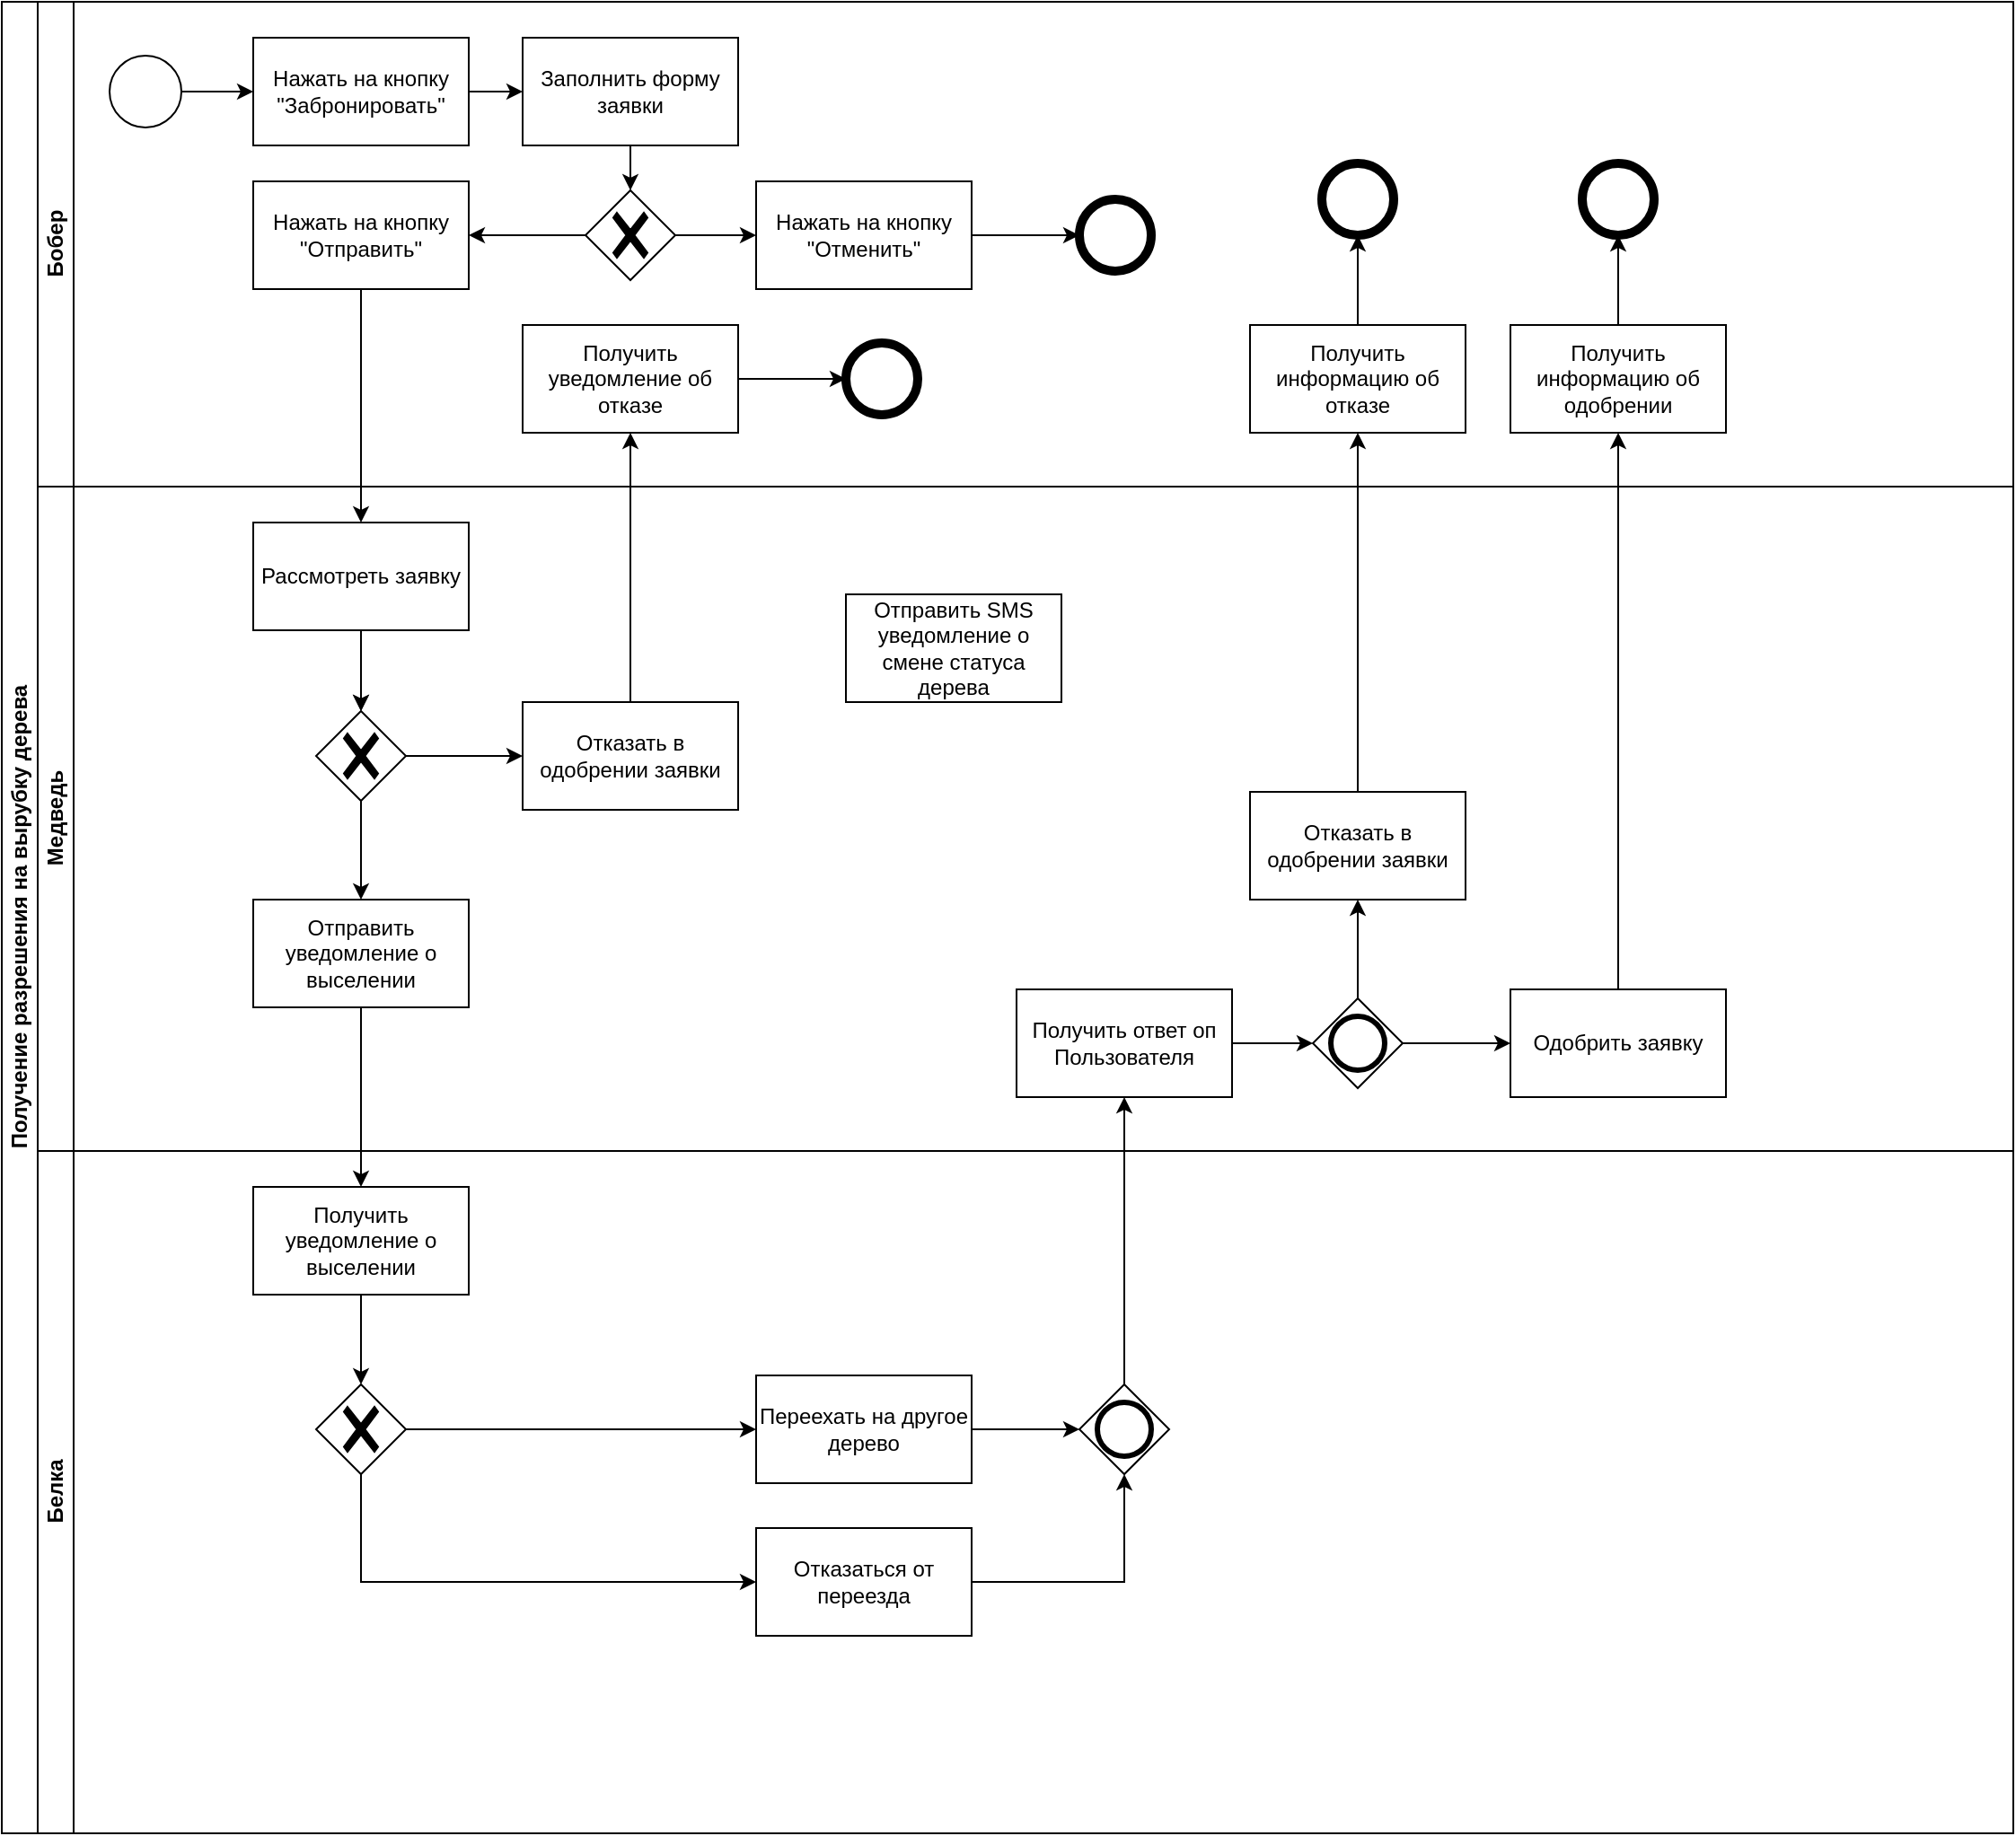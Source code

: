 <mxfile version="24.8.3">
  <diagram name="Страница — 1" id="KvEhokAzdYMyiAQhUvKC">
    <mxGraphModel dx="756" dy="629" grid="1" gridSize="10" guides="1" tooltips="1" connect="1" arrows="1" fold="1" page="1" pageScale="1" pageWidth="1654" pageHeight="1169" math="0" shadow="0">
      <root>
        <mxCell id="0" />
        <mxCell id="1" parent="0" />
        <mxCell id="vvhtIy6VccE0VMpwj7qD-1" value="Получение разрешения на вырубку дерева" style="swimlane;html=1;childLayout=stackLayout;resizeParent=1;resizeParentMax=0;horizontal=0;startSize=20;horizontalStack=0;" vertex="1" parent="1">
          <mxGeometry x="30" y="40" width="1120" height="1020" as="geometry" />
        </mxCell>
        <mxCell id="vvhtIy6VccE0VMpwj7qD-2" value="Бобер" style="swimlane;html=1;startSize=20;horizontal=0;" vertex="1" parent="vvhtIy6VccE0VMpwj7qD-1">
          <mxGeometry x="20" width="1100" height="270" as="geometry" />
        </mxCell>
        <mxCell id="vvhtIy6VccE0VMpwj7qD-3" value="" style="edgeStyle=orthogonalEdgeStyle;rounded=0;orthogonalLoop=1;jettySize=auto;html=1;" edge="1" parent="vvhtIy6VccE0VMpwj7qD-2" source="vvhtIy6VccE0VMpwj7qD-4" target="vvhtIy6VccE0VMpwj7qD-5">
          <mxGeometry relative="1" as="geometry" />
        </mxCell>
        <mxCell id="vvhtIy6VccE0VMpwj7qD-4" value="" style="ellipse;whiteSpace=wrap;html=1;" vertex="1" parent="vvhtIy6VccE0VMpwj7qD-2">
          <mxGeometry x="40" y="30" width="40" height="40" as="geometry" />
        </mxCell>
        <mxCell id="vvhtIy6VccE0VMpwj7qD-5" value="Нажать на кнопку &quot;Забронировать&quot;" style="rounded=0;whiteSpace=wrap;html=1;fontFamily=Helvetica;fontSize=12;fontColor=#000000;align=center;" vertex="1" parent="vvhtIy6VccE0VMpwj7qD-2">
          <mxGeometry x="120" y="20" width="120" height="60" as="geometry" />
        </mxCell>
        <mxCell id="vvhtIy6VccE0VMpwj7qD-6" value="" style="ellipse;whiteSpace=wrap;html=1;strokeWidth=5;" vertex="1" parent="vvhtIy6VccE0VMpwj7qD-2">
          <mxGeometry x="580" y="110" width="40" height="40" as="geometry" />
        </mxCell>
        <mxCell id="vvhtIy6VccE0VMpwj7qD-7" value="Заполнить форму заявки" style="rounded=0;whiteSpace=wrap;html=1;fontFamily=Helvetica;fontSize=12;fontColor=#000000;align=center;" vertex="1" parent="vvhtIy6VccE0VMpwj7qD-2">
          <mxGeometry x="270" y="20" width="120" height="60" as="geometry" />
        </mxCell>
        <mxCell id="vvhtIy6VccE0VMpwj7qD-8" value="" style="endArrow=classic;html=1;rounded=0;exitX=1;exitY=0.5;exitDx=0;exitDy=0;entryX=0;entryY=0.5;entryDx=0;entryDy=0;" edge="1" parent="vvhtIy6VccE0VMpwj7qD-2" source="vvhtIy6VccE0VMpwj7qD-5" target="vvhtIy6VccE0VMpwj7qD-7">
          <mxGeometry width="50" height="50" relative="1" as="geometry">
            <mxPoint x="270" y="200" as="sourcePoint" />
            <mxPoint x="320" y="150" as="targetPoint" />
          </mxGeometry>
        </mxCell>
        <mxCell id="vvhtIy6VccE0VMpwj7qD-9" value="Нажать на кнопку &quot;Отправить&quot;" style="rounded=0;whiteSpace=wrap;html=1;fontFamily=Helvetica;fontSize=12;fontColor=#000000;align=center;" vertex="1" parent="vvhtIy6VccE0VMpwj7qD-2">
          <mxGeometry x="120" y="100" width="120" height="60" as="geometry" />
        </mxCell>
        <mxCell id="vvhtIy6VccE0VMpwj7qD-10" value="" style="points=[[0.25,0.25,0],[0.5,0,0],[0.75,0.25,0],[1,0.5,0],[0.75,0.75,0],[0.5,1,0],[0.25,0.75,0],[0,0.5,0]];shape=mxgraph.bpmn.gateway2;html=1;verticalLabelPosition=bottom;labelBackgroundColor=#ffffff;verticalAlign=top;align=center;perimeter=rhombusPerimeter;outlineConnect=0;outline=none;symbol=none;gwType=exclusive;" vertex="1" parent="vvhtIy6VccE0VMpwj7qD-2">
          <mxGeometry x="305" y="105" width="50" height="50" as="geometry" />
        </mxCell>
        <mxCell id="vvhtIy6VccE0VMpwj7qD-11" value="" style="endArrow=classic;html=1;rounded=0;exitX=0.5;exitY=1;exitDx=0;exitDy=0;" edge="1" parent="vvhtIy6VccE0VMpwj7qD-2" source="vvhtIy6VccE0VMpwj7qD-7" target="vvhtIy6VccE0VMpwj7qD-10">
          <mxGeometry width="50" height="50" relative="1" as="geometry">
            <mxPoint x="270" y="200" as="sourcePoint" />
            <mxPoint x="330" y="110" as="targetPoint" />
          </mxGeometry>
        </mxCell>
        <mxCell id="vvhtIy6VccE0VMpwj7qD-12" value="" style="endArrow=classic;html=1;rounded=0;entryX=1;entryY=0.5;entryDx=0;entryDy=0;exitX=0;exitY=0.5;exitDx=0;exitDy=0;exitPerimeter=0;" edge="1" parent="vvhtIy6VccE0VMpwj7qD-2" source="vvhtIy6VccE0VMpwj7qD-10" target="vvhtIy6VccE0VMpwj7qD-9">
          <mxGeometry width="50" height="50" relative="1" as="geometry">
            <mxPoint x="270" y="200" as="sourcePoint" />
            <mxPoint x="320" y="150" as="targetPoint" />
          </mxGeometry>
        </mxCell>
        <mxCell id="vvhtIy6VccE0VMpwj7qD-13" value="" style="endArrow=classic;html=1;rounded=0;entryX=0;entryY=0.5;entryDx=0;entryDy=0;exitX=1;exitY=0.5;exitDx=0;exitDy=0;" edge="1" parent="vvhtIy6VccE0VMpwj7qD-2" source="vvhtIy6VccE0VMpwj7qD-17" target="vvhtIy6VccE0VMpwj7qD-6">
          <mxGeometry width="50" height="50" relative="1" as="geometry">
            <mxPoint x="460" y="130" as="sourcePoint" />
            <mxPoint x="320" y="150" as="targetPoint" />
          </mxGeometry>
        </mxCell>
        <mxCell id="vvhtIy6VccE0VMpwj7qD-15" value="" style="ellipse;whiteSpace=wrap;html=1;strokeWidth=5;" vertex="1" parent="vvhtIy6VccE0VMpwj7qD-2">
          <mxGeometry x="715" y="90" width="40" height="40" as="geometry" />
        </mxCell>
        <mxCell id="vvhtIy6VccE0VMpwj7qD-16" value="" style="endArrow=classic;html=1;rounded=0;exitX=0.5;exitY=0;exitDx=0;exitDy=0;entryX=0.5;entryY=1;entryDx=0;entryDy=0;" edge="1" parent="vvhtIy6VccE0VMpwj7qD-2" source="vvhtIy6VccE0VMpwj7qD-36" target="vvhtIy6VccE0VMpwj7qD-15">
          <mxGeometry width="50" height="50" relative="1" as="geometry">
            <mxPoint x="815" y="135" as="sourcePoint" />
            <mxPoint x="980" y="190" as="targetPoint" />
          </mxGeometry>
        </mxCell>
        <mxCell id="vvhtIy6VccE0VMpwj7qD-17" value="Нажать на кнопку &quot;Отменить&quot;" style="rounded=0;whiteSpace=wrap;html=1;fontFamily=Helvetica;fontSize=12;fontColor=#000000;align=center;" vertex="1" parent="vvhtIy6VccE0VMpwj7qD-2">
          <mxGeometry x="400" y="100" width="120" height="60" as="geometry" />
        </mxCell>
        <mxCell id="vvhtIy6VccE0VMpwj7qD-18" value="" style="endArrow=classic;html=1;rounded=0;exitX=1;exitY=0.5;exitDx=0;exitDy=0;exitPerimeter=0;entryX=0;entryY=0.5;entryDx=0;entryDy=0;" edge="1" parent="vvhtIy6VccE0VMpwj7qD-2" source="vvhtIy6VccE0VMpwj7qD-10" target="vvhtIy6VccE0VMpwj7qD-17">
          <mxGeometry width="50" height="50" relative="1" as="geometry">
            <mxPoint x="310" y="350" as="sourcePoint" />
            <mxPoint x="360" y="300" as="targetPoint" />
          </mxGeometry>
        </mxCell>
        <mxCell id="vvhtIy6VccE0VMpwj7qD-66" value="Получить уведомление об отказе" style="rounded=0;whiteSpace=wrap;html=1;fontFamily=Helvetica;fontSize=12;fontColor=#000000;align=center;" vertex="1" parent="vvhtIy6VccE0VMpwj7qD-2">
          <mxGeometry x="270" y="180" width="120" height="60" as="geometry" />
        </mxCell>
        <mxCell id="vvhtIy6VccE0VMpwj7qD-26" value="" style="ellipse;whiteSpace=wrap;html=1;strokeWidth=5;" vertex="1" parent="vvhtIy6VccE0VMpwj7qD-2">
          <mxGeometry x="450" y="190" width="40" height="40" as="geometry" />
        </mxCell>
        <mxCell id="vvhtIy6VccE0VMpwj7qD-68" value="" style="endArrow=classic;html=1;rounded=0;exitX=1;exitY=0.5;exitDx=0;exitDy=0;entryX=0;entryY=0.5;entryDx=0;entryDy=0;" edge="1" parent="vvhtIy6VccE0VMpwj7qD-2" source="vvhtIy6VccE0VMpwj7qD-66" target="vvhtIy6VccE0VMpwj7qD-26">
          <mxGeometry width="50" height="50" relative="1" as="geometry">
            <mxPoint x="280" y="330" as="sourcePoint" />
            <mxPoint x="330" y="280" as="targetPoint" />
          </mxGeometry>
        </mxCell>
        <mxCell id="vvhtIy6VccE0VMpwj7qD-36" value="Получить информацию об отказе" style="rounded=0;whiteSpace=wrap;html=1;fontFamily=Helvetica;fontSize=12;fontColor=#000000;align=center;" vertex="1" parent="vvhtIy6VccE0VMpwj7qD-2">
          <mxGeometry x="675" y="180" width="120" height="60" as="geometry" />
        </mxCell>
        <mxCell id="vvhtIy6VccE0VMpwj7qD-78" value="Получить информацию об одобрении" style="rounded=0;whiteSpace=wrap;html=1;fontFamily=Helvetica;fontSize=12;fontColor=#000000;align=center;" vertex="1" parent="vvhtIy6VccE0VMpwj7qD-2">
          <mxGeometry x="820" y="180" width="120" height="60" as="geometry" />
        </mxCell>
        <mxCell id="vvhtIy6VccE0VMpwj7qD-80" value="" style="ellipse;whiteSpace=wrap;html=1;strokeWidth=5;" vertex="1" parent="vvhtIy6VccE0VMpwj7qD-2">
          <mxGeometry x="860" y="90" width="40" height="40" as="geometry" />
        </mxCell>
        <mxCell id="vvhtIy6VccE0VMpwj7qD-81" value="" style="endArrow=classic;html=1;rounded=0;exitX=0.5;exitY=0;exitDx=0;exitDy=0;entryX=0.5;entryY=1;entryDx=0;entryDy=0;" edge="1" parent="vvhtIy6VccE0VMpwj7qD-2" source="vvhtIy6VccE0VMpwj7qD-78" target="vvhtIy6VccE0VMpwj7qD-80">
          <mxGeometry width="50" height="50" relative="1" as="geometry">
            <mxPoint x="580" y="270" as="sourcePoint" />
            <mxPoint x="630" y="220" as="targetPoint" />
          </mxGeometry>
        </mxCell>
        <mxCell id="vvhtIy6VccE0VMpwj7qD-19" value="" style="endArrow=classic;html=1;rounded=0;exitX=0.5;exitY=1;exitDx=0;exitDy=0;" edge="1" parent="vvhtIy6VccE0VMpwj7qD-1" source="vvhtIy6VccE0VMpwj7qD-9" target="vvhtIy6VccE0VMpwj7qD-23">
          <mxGeometry width="50" height="50" relative="1" as="geometry">
            <mxPoint x="290" y="200" as="sourcePoint" />
            <mxPoint x="340" y="150" as="targetPoint" />
          </mxGeometry>
        </mxCell>
        <mxCell id="vvhtIy6VccE0VMpwj7qD-20" value="" style="endArrow=classic;html=1;rounded=0;exitX=0.5;exitY=1;exitDx=0;exitDy=0;entryX=0.5;entryY=0;entryDx=0;entryDy=0;" edge="1" parent="vvhtIy6VccE0VMpwj7qD-1" source="vvhtIy6VccE0VMpwj7qD-32" target="vvhtIy6VccE0VMpwj7qD-46">
          <mxGeometry width="50" height="50" relative="1" as="geometry">
            <mxPoint x="290" y="540" as="sourcePoint" />
            <mxPoint x="340" y="490" as="targetPoint" />
          </mxGeometry>
        </mxCell>
        <mxCell id="vvhtIy6VccE0VMpwj7qD-21" value="Медведь" style="swimlane;html=1;startSize=20;horizontal=0;" vertex="1" parent="vvhtIy6VccE0VMpwj7qD-1">
          <mxGeometry x="20" y="270" width="1100" height="370" as="geometry" />
        </mxCell>
        <mxCell id="vvhtIy6VccE0VMpwj7qD-22" value="" style="edgeStyle=orthogonalEdgeStyle;rounded=0;orthogonalLoop=1;jettySize=auto;html=1;" edge="1" parent="vvhtIy6VccE0VMpwj7qD-21" source="vvhtIy6VccE0VMpwj7qD-23" target="vvhtIy6VccE0VMpwj7qD-24">
          <mxGeometry relative="1" as="geometry" />
        </mxCell>
        <mxCell id="vvhtIy6VccE0VMpwj7qD-23" value="Рассмотреть заявку" style="rounded=0;whiteSpace=wrap;html=1;fontFamily=Helvetica;fontSize=12;fontColor=#000000;align=center;" vertex="1" parent="vvhtIy6VccE0VMpwj7qD-21">
          <mxGeometry x="120" y="20" width="120" height="60" as="geometry" />
        </mxCell>
        <mxCell id="vvhtIy6VccE0VMpwj7qD-24" value="" style="points=[[0.25,0.25,0],[0.5,0,0],[0.75,0.25,0],[1,0.5,0],[0.75,0.75,0],[0.5,1,0],[0.25,0.75,0],[0,0.5,0]];shape=mxgraph.bpmn.gateway2;html=1;verticalLabelPosition=bottom;labelBackgroundColor=#ffffff;verticalAlign=top;align=center;perimeter=rhombusPerimeter;outlineConnect=0;outline=none;symbol=none;gwType=exclusive;" vertex="1" parent="vvhtIy6VccE0VMpwj7qD-21">
          <mxGeometry x="155" y="125" width="50" height="50" as="geometry" />
        </mxCell>
        <mxCell id="vvhtIy6VccE0VMpwj7qD-25" value="" style="endArrow=classic;html=1;rounded=0;exitX=0.5;exitY=1;exitDx=0;exitDy=0;" edge="1" parent="vvhtIy6VccE0VMpwj7qD-21" source="vvhtIy6VccE0VMpwj7qD-23" target="vvhtIy6VccE0VMpwj7qD-24">
          <mxGeometry width="50" height="50" relative="1" as="geometry">
            <mxPoint x="270" y="120" as="sourcePoint" />
            <mxPoint x="320" y="70" as="targetPoint" />
          </mxGeometry>
        </mxCell>
        <mxCell id="vvhtIy6VccE0VMpwj7qD-29" value="" style="endArrow=classic;html=1;rounded=0;exitX=1;exitY=0.5;exitDx=0;exitDy=0;exitPerimeter=0;entryX=0;entryY=0.5;entryDx=0;entryDy=0;" edge="1" parent="vvhtIy6VccE0VMpwj7qD-21" source="vvhtIy6VccE0VMpwj7qD-24" target="vvhtIy6VccE0VMpwj7qD-30">
          <mxGeometry width="50" height="50" relative="1" as="geometry">
            <mxPoint x="270" y="120" as="sourcePoint" />
            <mxPoint x="280" y="150" as="targetPoint" />
          </mxGeometry>
        </mxCell>
        <mxCell id="vvhtIy6VccE0VMpwj7qD-30" value="Отказать в одобрении заявки" style="rounded=0;whiteSpace=wrap;html=1;fontFamily=Helvetica;fontSize=12;fontColor=#000000;align=center;" vertex="1" parent="vvhtIy6VccE0VMpwj7qD-21">
          <mxGeometry x="270" y="120" width="120" height="60" as="geometry" />
        </mxCell>
        <mxCell id="vvhtIy6VccE0VMpwj7qD-32" value="Отправить уведомление о выселении" style="rounded=0;whiteSpace=wrap;html=1;fontFamily=Helvetica;fontSize=12;fontColor=#000000;align=center;" vertex="1" parent="vvhtIy6VccE0VMpwj7qD-21">
          <mxGeometry x="120" y="230" width="120" height="60" as="geometry" />
        </mxCell>
        <mxCell id="vvhtIy6VccE0VMpwj7qD-33" value="Получить ответ оп Пользователя" style="rounded=0;whiteSpace=wrap;html=1;fontFamily=Helvetica;fontSize=12;fontColor=#000000;align=center;" vertex="1" parent="vvhtIy6VccE0VMpwj7qD-21">
          <mxGeometry x="545" y="280" width="120" height="60" as="geometry" />
        </mxCell>
        <mxCell id="vvhtIy6VccE0VMpwj7qD-34" value="" style="endArrow=classic;html=1;rounded=0;exitX=0.5;exitY=1;exitDx=0;exitDy=0;exitPerimeter=0;entryX=0.5;entryY=0;entryDx=0;entryDy=0;" edge="1" parent="vvhtIy6VccE0VMpwj7qD-21" source="vvhtIy6VccE0VMpwj7qD-24" target="vvhtIy6VccE0VMpwj7qD-32">
          <mxGeometry width="50" height="50" relative="1" as="geometry">
            <mxPoint x="270" y="230" as="sourcePoint" />
            <mxPoint x="180" y="160" as="targetPoint" />
          </mxGeometry>
        </mxCell>
        <mxCell id="vvhtIy6VccE0VMpwj7qD-35" value="Одобрить заявку" style="rounded=0;whiteSpace=wrap;html=1;fontFamily=Helvetica;fontSize=12;fontColor=#000000;align=center;" vertex="1" parent="vvhtIy6VccE0VMpwj7qD-21">
          <mxGeometry x="820" y="280" width="120" height="60" as="geometry" />
        </mxCell>
        <mxCell id="vvhtIy6VccE0VMpwj7qD-37" value="Отказать в одобрении заявки" style="rounded=0;whiteSpace=wrap;html=1;fontFamily=Helvetica;fontSize=12;fontColor=#000000;align=center;" vertex="1" parent="vvhtIy6VccE0VMpwj7qD-21">
          <mxGeometry x="675" y="170" width="120" height="60" as="geometry" />
        </mxCell>
        <mxCell id="vvhtIy6VccE0VMpwj7qD-38" value="Отправить SMS уведомление о смене статуса дерева" style="rounded=0;whiteSpace=wrap;html=1;fontFamily=Helvetica;fontSize=12;fontColor=#000000;align=center;" vertex="1" parent="vvhtIy6VccE0VMpwj7qD-21">
          <mxGeometry x="450" y="60" width="120" height="60" as="geometry" />
        </mxCell>
        <mxCell id="vvhtIy6VccE0VMpwj7qD-73" value="" style="points=[[0.25,0.25,0],[0.5,0,0],[0.75,0.25,0],[1,0.5,0],[0.75,0.75,0],[0.5,1,0],[0.25,0.75,0],[0,0.5,0]];shape=mxgraph.bpmn.gateway2;html=1;verticalLabelPosition=bottom;labelBackgroundColor=#ffffff;verticalAlign=top;align=center;perimeter=rhombusPerimeter;outlineConnect=0;outline=end;symbol=general;" vertex="1" parent="vvhtIy6VccE0VMpwj7qD-21">
          <mxGeometry x="710" y="285" width="50" height="50" as="geometry" />
        </mxCell>
        <mxCell id="vvhtIy6VccE0VMpwj7qD-74" value="" style="endArrow=classic;html=1;rounded=0;exitX=1;exitY=0.5;exitDx=0;exitDy=0;entryX=0;entryY=0.5;entryDx=0;entryDy=0;entryPerimeter=0;" edge="1" parent="vvhtIy6VccE0VMpwj7qD-21" source="vvhtIy6VccE0VMpwj7qD-33" target="vvhtIy6VccE0VMpwj7qD-73">
          <mxGeometry width="50" height="50" relative="1" as="geometry">
            <mxPoint x="580" y="300" as="sourcePoint" />
            <mxPoint x="630" y="250" as="targetPoint" />
          </mxGeometry>
        </mxCell>
        <mxCell id="vvhtIy6VccE0VMpwj7qD-75" value="" style="endArrow=classic;html=1;rounded=0;exitX=0.5;exitY=0;exitDx=0;exitDy=0;exitPerimeter=0;entryX=0.5;entryY=1;entryDx=0;entryDy=0;" edge="1" parent="vvhtIy6VccE0VMpwj7qD-21" source="vvhtIy6VccE0VMpwj7qD-73" target="vvhtIy6VccE0VMpwj7qD-37">
          <mxGeometry width="50" height="50" relative="1" as="geometry">
            <mxPoint x="580" y="100" as="sourcePoint" />
            <mxPoint x="630" y="50" as="targetPoint" />
          </mxGeometry>
        </mxCell>
        <mxCell id="vvhtIy6VccE0VMpwj7qD-76" value="" style="endArrow=classic;html=1;rounded=0;exitX=1;exitY=0.5;exitDx=0;exitDy=0;exitPerimeter=0;entryX=0;entryY=0.5;entryDx=0;entryDy=0;" edge="1" parent="vvhtIy6VccE0VMpwj7qD-21" source="vvhtIy6VccE0VMpwj7qD-73" target="vvhtIy6VccE0VMpwj7qD-35">
          <mxGeometry width="50" height="50" relative="1" as="geometry">
            <mxPoint x="580" y="100" as="sourcePoint" />
            <mxPoint x="630" y="50" as="targetPoint" />
          </mxGeometry>
        </mxCell>
        <mxCell id="vvhtIy6VccE0VMpwj7qD-45" value="Белка" style="swimlane;html=1;startSize=20;horizontal=0;" vertex="1" parent="vvhtIy6VccE0VMpwj7qD-1">
          <mxGeometry x="20" y="640" width="1100" height="380" as="geometry" />
        </mxCell>
        <mxCell id="vvhtIy6VccE0VMpwj7qD-46" value="Получить уведомление о выселении" style="rounded=0;whiteSpace=wrap;html=1;fontFamily=Helvetica;fontSize=12;fontColor=#000000;align=center;" vertex="1" parent="vvhtIy6VccE0VMpwj7qD-45">
          <mxGeometry x="120" y="20" width="120" height="60" as="geometry" />
        </mxCell>
        <mxCell id="vvhtIy6VccE0VMpwj7qD-47" value="" style="points=[[0.25,0.25,0],[0.5,0,0],[0.75,0.25,0],[1,0.5,0],[0.75,0.75,0],[0.5,1,0],[0.25,0.75,0],[0,0.5,0]];shape=mxgraph.bpmn.gateway2;html=1;verticalLabelPosition=bottom;labelBackgroundColor=#ffffff;verticalAlign=top;align=center;perimeter=rhombusPerimeter;outlineConnect=0;outline=none;symbol=none;gwType=exclusive;" vertex="1" parent="vvhtIy6VccE0VMpwj7qD-45">
          <mxGeometry x="155" y="130" width="50" height="50" as="geometry" />
        </mxCell>
        <mxCell id="vvhtIy6VccE0VMpwj7qD-48" value="Переехать на другое дерево" style="rounded=0;whiteSpace=wrap;html=1;fontFamily=Helvetica;fontSize=12;fontColor=#000000;align=center;" vertex="1" parent="vvhtIy6VccE0VMpwj7qD-45">
          <mxGeometry x="400" y="125" width="120" height="60" as="geometry" />
        </mxCell>
        <mxCell id="vvhtIy6VccE0VMpwj7qD-53" value="Отказаться от переезда" style="rounded=0;whiteSpace=wrap;html=1;fontFamily=Helvetica;fontSize=12;fontColor=#000000;align=center;" vertex="1" parent="vvhtIy6VccE0VMpwj7qD-45">
          <mxGeometry x="400" y="210" width="120" height="60" as="geometry" />
        </mxCell>
        <mxCell id="vvhtIy6VccE0VMpwj7qD-54" value="" style="endArrow=classic;html=1;rounded=0;exitX=1;exitY=0.5;exitDx=0;exitDy=0;exitPerimeter=0;entryX=0;entryY=0.5;entryDx=0;entryDy=0;" edge="1" parent="vvhtIy6VccE0VMpwj7qD-45" source="vvhtIy6VccE0VMpwj7qD-47" target="vvhtIy6VccE0VMpwj7qD-48">
          <mxGeometry width="50" height="50" relative="1" as="geometry">
            <mxPoint x="290" y="50" as="sourcePoint" />
            <mxPoint x="250" y="135" as="targetPoint" />
          </mxGeometry>
        </mxCell>
        <mxCell id="vvhtIy6VccE0VMpwj7qD-55" value="" style="endArrow=classic;html=1;rounded=0;exitX=0.5;exitY=1;exitDx=0;exitDy=0;entryX=0.5;entryY=0;entryDx=0;entryDy=0;entryPerimeter=0;" edge="1" parent="vvhtIy6VccE0VMpwj7qD-45" source="vvhtIy6VccE0VMpwj7qD-46" target="vvhtIy6VccE0VMpwj7qD-47">
          <mxGeometry width="50" height="50" relative="1" as="geometry">
            <mxPoint x="330" y="350" as="sourcePoint" />
            <mxPoint x="380" y="300" as="targetPoint" />
          </mxGeometry>
        </mxCell>
        <mxCell id="vvhtIy6VccE0VMpwj7qD-62" value="" style="endArrow=classic;html=1;rounded=0;exitX=0.5;exitY=1;exitDx=0;exitDy=0;exitPerimeter=0;entryX=0;entryY=0.5;entryDx=0;entryDy=0;edgeStyle=orthogonalEdgeStyle;" edge="1" parent="vvhtIy6VccE0VMpwj7qD-45" source="vvhtIy6VccE0VMpwj7qD-47" target="vvhtIy6VccE0VMpwj7qD-53">
          <mxGeometry width="50" height="50" relative="1" as="geometry">
            <mxPoint x="320" y="290" as="sourcePoint" />
            <mxPoint x="370" y="240" as="targetPoint" />
          </mxGeometry>
        </mxCell>
        <mxCell id="vvhtIy6VccE0VMpwj7qD-69" value="" style="points=[[0.25,0.25,0],[0.5,0,0],[0.75,0.25,0],[1,0.5,0],[0.75,0.75,0],[0.5,1,0],[0.25,0.75,0],[0,0.5,0]];shape=mxgraph.bpmn.gateway2;html=1;verticalLabelPosition=bottom;labelBackgroundColor=#ffffff;verticalAlign=top;align=center;perimeter=rhombusPerimeter;outlineConnect=0;outline=end;symbol=general;" vertex="1" parent="vvhtIy6VccE0VMpwj7qD-45">
          <mxGeometry x="580" y="130" width="50" height="50" as="geometry" />
        </mxCell>
        <mxCell id="vvhtIy6VccE0VMpwj7qD-70" value="" style="endArrow=classic;html=1;rounded=0;exitX=1;exitY=0.5;exitDx=0;exitDy=0;entryX=0;entryY=0.5;entryDx=0;entryDy=0;entryPerimeter=0;" edge="1" parent="vvhtIy6VccE0VMpwj7qD-45" source="vvhtIy6VccE0VMpwj7qD-48" target="vvhtIy6VccE0VMpwj7qD-69">
          <mxGeometry width="50" height="50" relative="1" as="geometry">
            <mxPoint x="580" y="30" as="sourcePoint" />
            <mxPoint x="630" y="-20" as="targetPoint" />
          </mxGeometry>
        </mxCell>
        <mxCell id="vvhtIy6VccE0VMpwj7qD-71" value="" style="endArrow=classic;html=1;rounded=0;exitX=1;exitY=0.5;exitDx=0;exitDy=0;entryX=0.5;entryY=1;entryDx=0;entryDy=0;entryPerimeter=0;edgeStyle=orthogonalEdgeStyle;" edge="1" parent="vvhtIy6VccE0VMpwj7qD-45" source="vvhtIy6VccE0VMpwj7qD-53" target="vvhtIy6VccE0VMpwj7qD-69">
          <mxGeometry width="50" height="50" relative="1" as="geometry">
            <mxPoint x="580" y="30" as="sourcePoint" />
            <mxPoint x="630" y="-20" as="targetPoint" />
          </mxGeometry>
        </mxCell>
        <mxCell id="vvhtIy6VccE0VMpwj7qD-67" value="" style="endArrow=classic;html=1;rounded=0;exitX=0.5;exitY=0;exitDx=0;exitDy=0;entryX=0.5;entryY=1;entryDx=0;entryDy=0;" edge="1" parent="vvhtIy6VccE0VMpwj7qD-1" source="vvhtIy6VccE0VMpwj7qD-30" target="vvhtIy6VccE0VMpwj7qD-66">
          <mxGeometry width="50" height="50" relative="1" as="geometry">
            <mxPoint x="300" y="330" as="sourcePoint" />
            <mxPoint x="350" y="280" as="targetPoint" />
          </mxGeometry>
        </mxCell>
        <mxCell id="vvhtIy6VccE0VMpwj7qD-72" value="" style="endArrow=classic;html=1;rounded=0;exitX=0.5;exitY=0;exitDx=0;exitDy=0;exitPerimeter=0;entryX=0.5;entryY=1;entryDx=0;entryDy=0;" edge="1" parent="vvhtIy6VccE0VMpwj7qD-1" source="vvhtIy6VccE0VMpwj7qD-69" target="vvhtIy6VccE0VMpwj7qD-33">
          <mxGeometry width="50" height="50" relative="1" as="geometry">
            <mxPoint x="600" y="570" as="sourcePoint" />
            <mxPoint x="650" y="520" as="targetPoint" />
          </mxGeometry>
        </mxCell>
        <mxCell id="vvhtIy6VccE0VMpwj7qD-77" value="" style="endArrow=classic;html=1;rounded=0;exitX=0.5;exitY=0;exitDx=0;exitDy=0;entryX=0.5;entryY=1;entryDx=0;entryDy=0;" edge="1" parent="vvhtIy6VccE0VMpwj7qD-1" source="vvhtIy6VccE0VMpwj7qD-37" target="vvhtIy6VccE0VMpwj7qD-36">
          <mxGeometry width="50" height="50" relative="1" as="geometry">
            <mxPoint x="600" y="370" as="sourcePoint" />
            <mxPoint x="650" y="320" as="targetPoint" />
          </mxGeometry>
        </mxCell>
        <mxCell id="vvhtIy6VccE0VMpwj7qD-79" value="" style="endArrow=classic;html=1;rounded=0;exitX=0.5;exitY=0;exitDx=0;exitDy=0;entryX=0.5;entryY=1;entryDx=0;entryDy=0;" edge="1" parent="vvhtIy6VccE0VMpwj7qD-1" source="vvhtIy6VccE0VMpwj7qD-35" target="vvhtIy6VccE0VMpwj7qD-78">
          <mxGeometry width="50" height="50" relative="1" as="geometry">
            <mxPoint x="900" y="440" as="sourcePoint" />
            <mxPoint x="900" y="240" as="targetPoint" />
          </mxGeometry>
        </mxCell>
      </root>
    </mxGraphModel>
  </diagram>
</mxfile>

